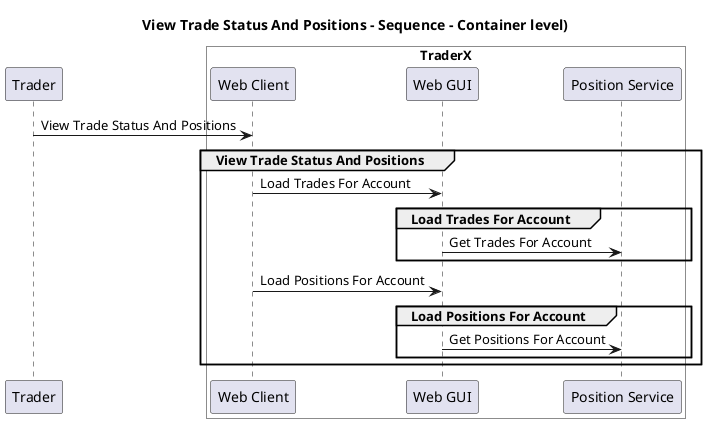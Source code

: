 @startuml

title View Trade Status And Positions - Sequence - Container level)

participant "Trader" as TraderX.Actors.Trader

box "TraderX" #White
    participant "Web Client" as TraderX.SoftwareSystems.TraderX.Containers.WebClient
    participant "Web GUI" as TraderX.SoftwareSystems.TraderX.Containers.WebGUI
    participant "Position Service" as TraderX.SoftwareSystems.TraderX.Containers.PositionService
end box


TraderX.Actors.Trader -> TraderX.SoftwareSystems.TraderX.Containers.WebClient : View Trade Status And Positions
group View Trade Status And Positions
TraderX.SoftwareSystems.TraderX.Containers.WebClient -> TraderX.SoftwareSystems.TraderX.Containers.WebGUI : Load Trades For Account
group Load Trades For Account
TraderX.SoftwareSystems.TraderX.Containers.WebGUI -> TraderX.SoftwareSystems.TraderX.Containers.PositionService : Get Trades For Account
end
TraderX.SoftwareSystems.TraderX.Containers.WebClient -> TraderX.SoftwareSystems.TraderX.Containers.WebGUI : Load Positions For Account
group Load Positions For Account
TraderX.SoftwareSystems.TraderX.Containers.WebGUI -> TraderX.SoftwareSystems.TraderX.Containers.PositionService : Get Positions For Account
end
end


@enduml
